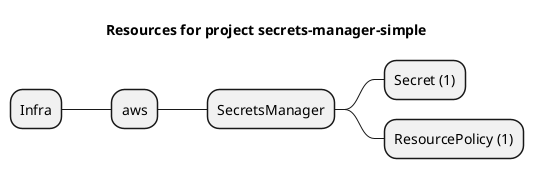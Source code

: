 @startmindmap
title Resources for project secrets-manager-simple
skinparam monochrome true
+ Infra
++ aws
+++ SecretsManager
++++ Secret (1)
++++ ResourcePolicy (1)
@endmindmap